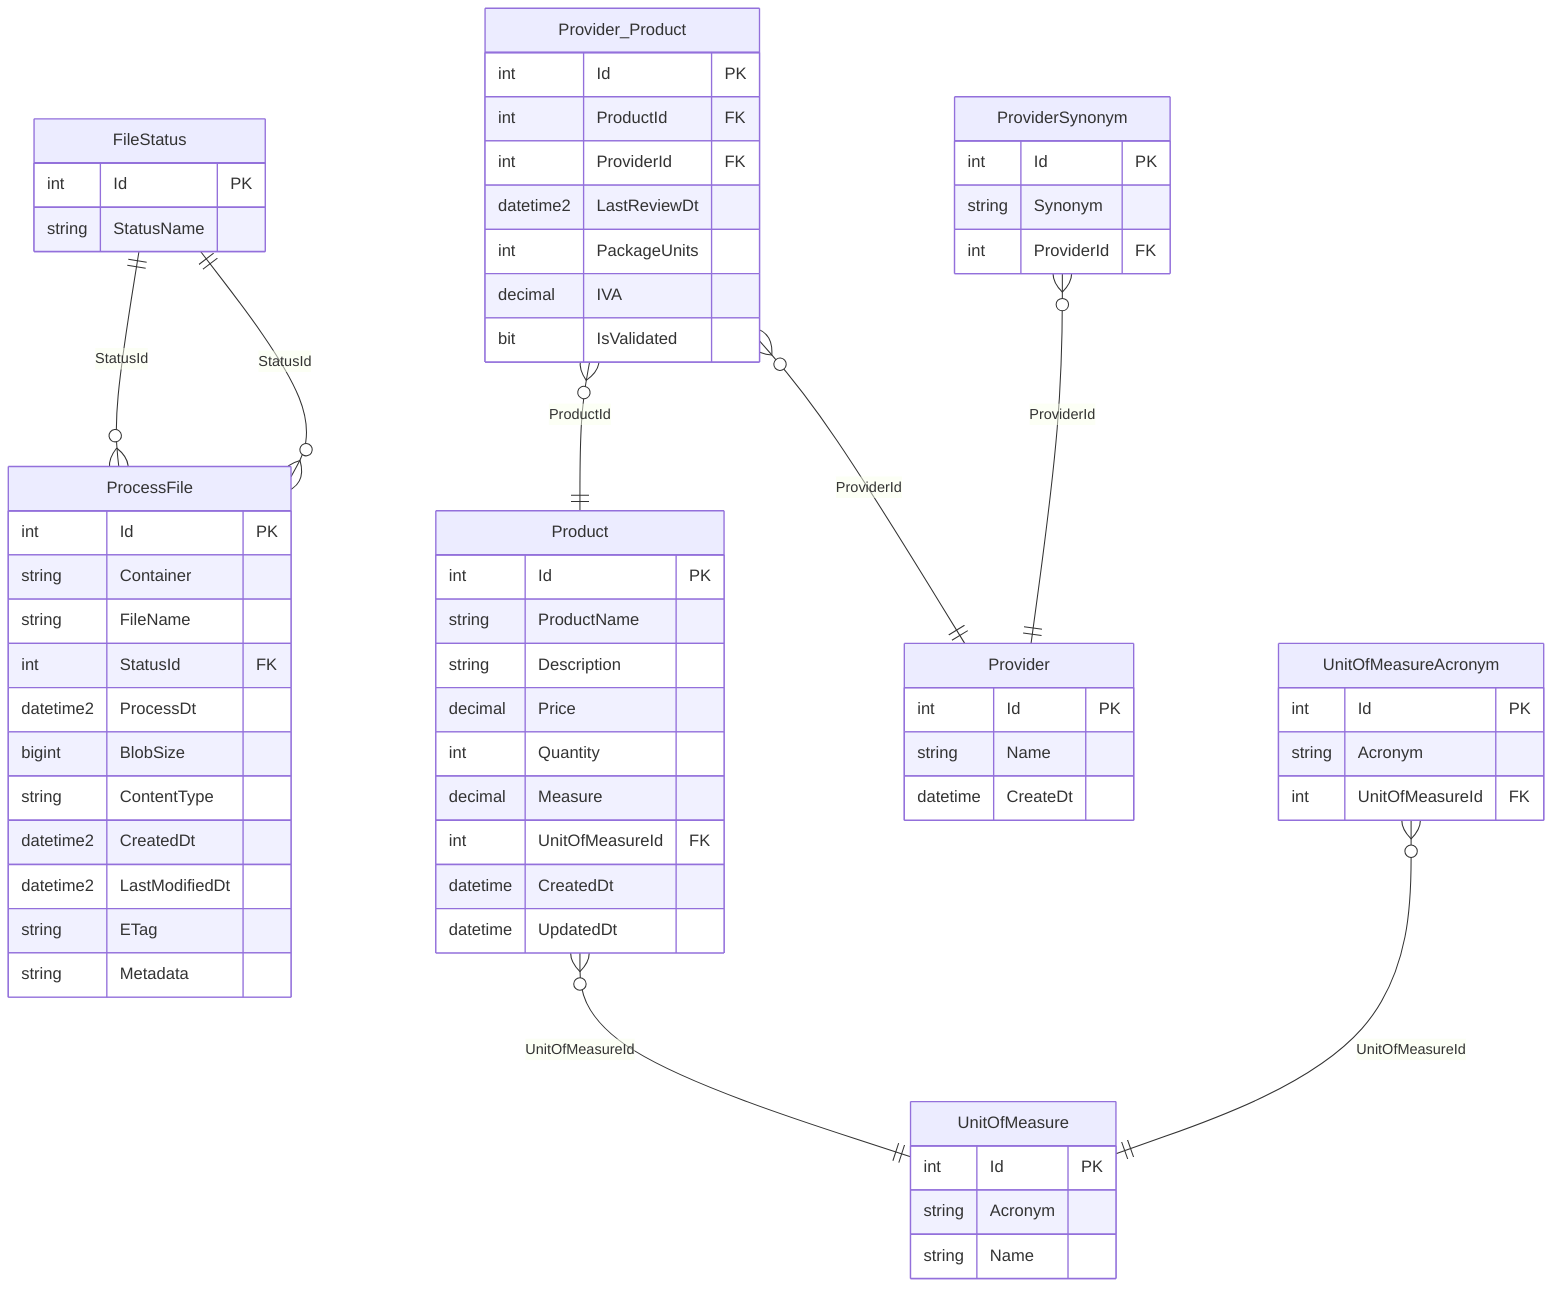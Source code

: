 erDiagram
    FileStatus {
        int Id PK
        string StatusName
    }

    ProcessFile {
        int Id PK
        string Container
        string FileName
        int StatusId FK
        datetime2 ProcessDt
        bigint BlobSize
        string ContentType
        datetime2 CreatedDt
        datetime2 LastModifiedDt
        string ETag
        string Metadata
    }

    Product {
        int Id PK
        string ProductName
        string Description
        decimal Price
        int Quantity
        decimal Measure
        int UnitOfMeasureId FK
        datetime CreatedDt
        datetime UpdatedDt
    }

    Provider {
        int Id PK
        string Name
        datetime CreateDt
    }

    Provider_Product {
        int Id PK
        int ProductId FK
        int ProviderId FK
        datetime2 LastReviewDt
        int PackageUnits
        decimal IVA
        bit IsValidated
    }

    UnitOfMeasure {
        int Id PK
        string Acronym
        string Name
    }

    ProviderSynonym {
        int Id PK
        string Synonym
        int ProviderId FK
    }

    UnitOfMeasureAcronym {
        int Id PK
        string Acronym
        int UnitOfMeasureId FK
    }

    FileStatus ||--o{ ProcessFile : "StatusId"
    ProcessFile }o--|| FileStatus : "StatusId"
    Product }o--|| UnitOfMeasure : "UnitOfMeasureId"
    Provider_Product }o--|| Product : "ProductId"
    Provider_Product }o--|| Provider : "ProviderId"
    ProviderSynonym }o--|| Provider : "ProviderId"
    UnitOfMeasureAcronym }o--|| UnitOfMeasure : "UnitOfMeasureId"